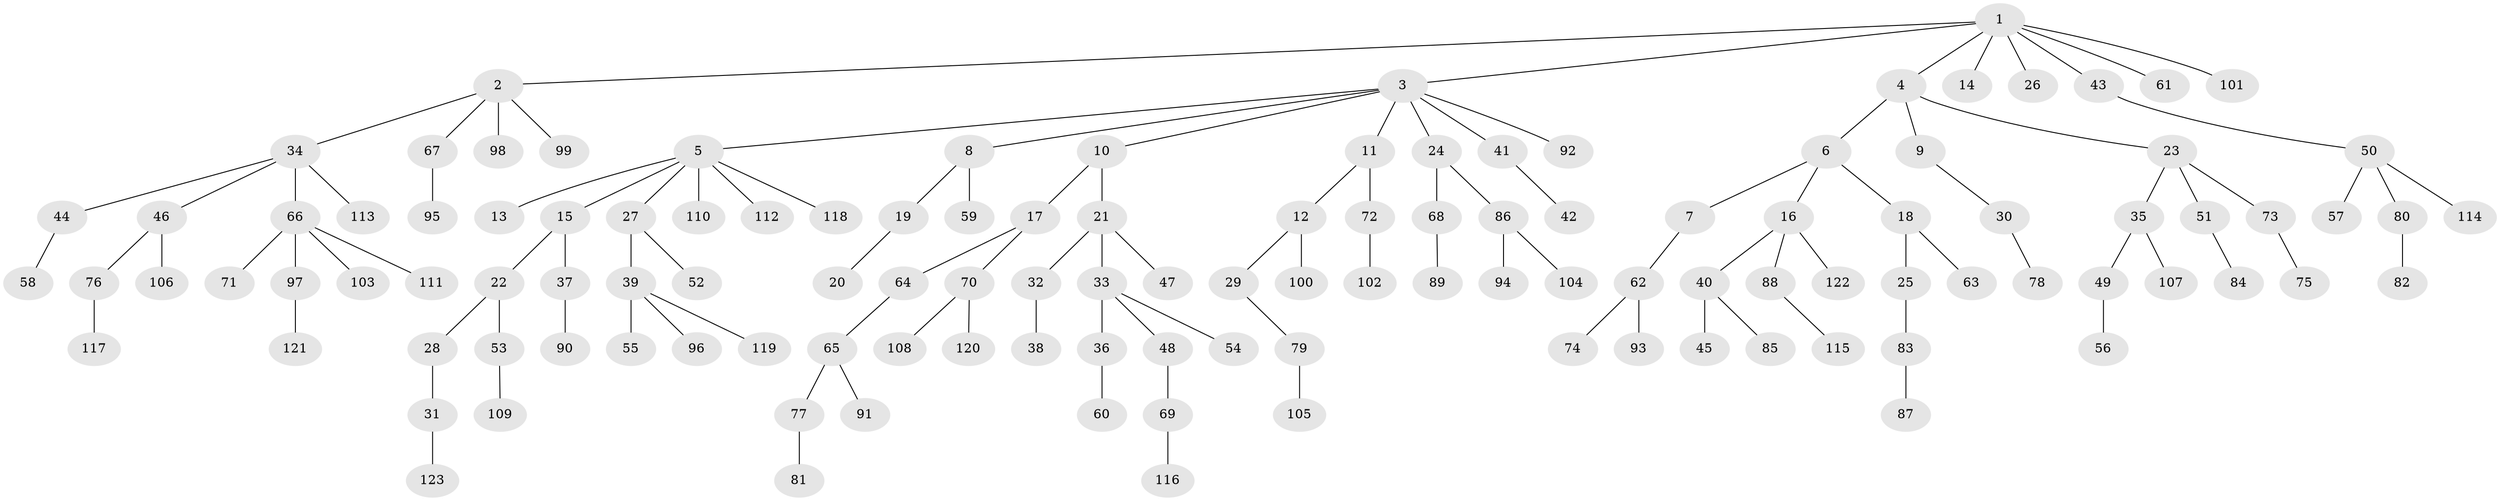 // Generated by graph-tools (version 1.1) at 2025/15/03/09/25 04:15:33]
// undirected, 123 vertices, 122 edges
graph export_dot {
graph [start="1"]
  node [color=gray90,style=filled];
  1;
  2;
  3;
  4;
  5;
  6;
  7;
  8;
  9;
  10;
  11;
  12;
  13;
  14;
  15;
  16;
  17;
  18;
  19;
  20;
  21;
  22;
  23;
  24;
  25;
  26;
  27;
  28;
  29;
  30;
  31;
  32;
  33;
  34;
  35;
  36;
  37;
  38;
  39;
  40;
  41;
  42;
  43;
  44;
  45;
  46;
  47;
  48;
  49;
  50;
  51;
  52;
  53;
  54;
  55;
  56;
  57;
  58;
  59;
  60;
  61;
  62;
  63;
  64;
  65;
  66;
  67;
  68;
  69;
  70;
  71;
  72;
  73;
  74;
  75;
  76;
  77;
  78;
  79;
  80;
  81;
  82;
  83;
  84;
  85;
  86;
  87;
  88;
  89;
  90;
  91;
  92;
  93;
  94;
  95;
  96;
  97;
  98;
  99;
  100;
  101;
  102;
  103;
  104;
  105;
  106;
  107;
  108;
  109;
  110;
  111;
  112;
  113;
  114;
  115;
  116;
  117;
  118;
  119;
  120;
  121;
  122;
  123;
  1 -- 2;
  1 -- 3;
  1 -- 4;
  1 -- 14;
  1 -- 26;
  1 -- 43;
  1 -- 61;
  1 -- 101;
  2 -- 34;
  2 -- 67;
  2 -- 98;
  2 -- 99;
  3 -- 5;
  3 -- 8;
  3 -- 10;
  3 -- 11;
  3 -- 24;
  3 -- 41;
  3 -- 92;
  4 -- 6;
  4 -- 9;
  4 -- 23;
  5 -- 13;
  5 -- 15;
  5 -- 27;
  5 -- 110;
  5 -- 112;
  5 -- 118;
  6 -- 7;
  6 -- 16;
  6 -- 18;
  7 -- 62;
  8 -- 19;
  8 -- 59;
  9 -- 30;
  10 -- 17;
  10 -- 21;
  11 -- 12;
  11 -- 72;
  12 -- 29;
  12 -- 100;
  15 -- 22;
  15 -- 37;
  16 -- 40;
  16 -- 88;
  16 -- 122;
  17 -- 64;
  17 -- 70;
  18 -- 25;
  18 -- 63;
  19 -- 20;
  21 -- 32;
  21 -- 33;
  21 -- 47;
  22 -- 28;
  22 -- 53;
  23 -- 35;
  23 -- 51;
  23 -- 73;
  24 -- 68;
  24 -- 86;
  25 -- 83;
  27 -- 39;
  27 -- 52;
  28 -- 31;
  29 -- 79;
  30 -- 78;
  31 -- 123;
  32 -- 38;
  33 -- 36;
  33 -- 48;
  33 -- 54;
  34 -- 44;
  34 -- 46;
  34 -- 66;
  34 -- 113;
  35 -- 49;
  35 -- 107;
  36 -- 60;
  37 -- 90;
  39 -- 55;
  39 -- 96;
  39 -- 119;
  40 -- 45;
  40 -- 85;
  41 -- 42;
  43 -- 50;
  44 -- 58;
  46 -- 76;
  46 -- 106;
  48 -- 69;
  49 -- 56;
  50 -- 57;
  50 -- 80;
  50 -- 114;
  51 -- 84;
  53 -- 109;
  62 -- 74;
  62 -- 93;
  64 -- 65;
  65 -- 77;
  65 -- 91;
  66 -- 71;
  66 -- 97;
  66 -- 103;
  66 -- 111;
  67 -- 95;
  68 -- 89;
  69 -- 116;
  70 -- 108;
  70 -- 120;
  72 -- 102;
  73 -- 75;
  76 -- 117;
  77 -- 81;
  79 -- 105;
  80 -- 82;
  83 -- 87;
  86 -- 94;
  86 -- 104;
  88 -- 115;
  97 -- 121;
}
